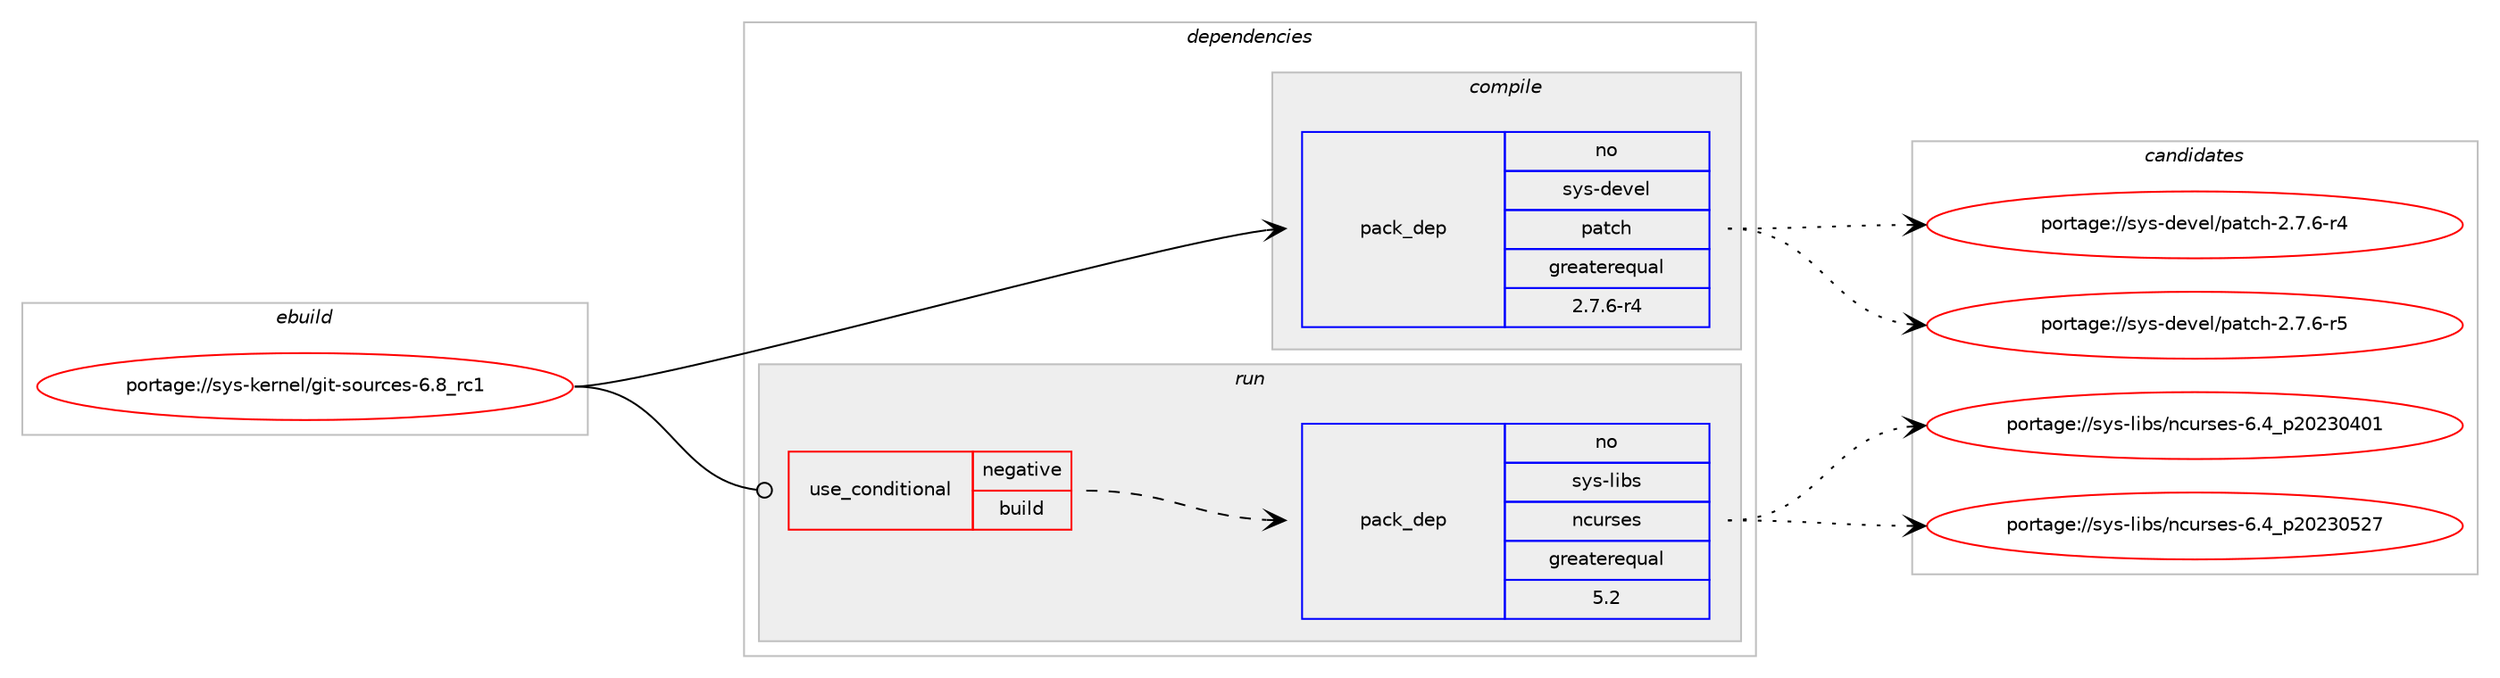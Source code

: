 digraph prolog {

# *************
# Graph options
# *************

newrank=true;
concentrate=true;
compound=true;
graph [rankdir=LR,fontname=Helvetica,fontsize=10,ranksep=1.5];#, ranksep=2.5, nodesep=0.2];
edge  [arrowhead=vee];
node  [fontname=Helvetica,fontsize=10];

# **********
# The ebuild
# **********

subgraph cluster_leftcol {
color=gray;
rank=same;
label=<<i>ebuild</i>>;
id [label="portage://sys-kernel/git-sources-6.8_rc1", color=red, width=4, href="../sys-kernel/git-sources-6.8_rc1.svg"];
}

# ****************
# The dependencies
# ****************

subgraph cluster_midcol {
color=gray;
label=<<i>dependencies</i>>;
subgraph cluster_compile {
fillcolor="#eeeeee";
style=filled;
label=<<i>compile</i>>;
subgraph pack4309 {
dependency15346 [label=<<TABLE BORDER="0" CELLBORDER="1" CELLSPACING="0" CELLPADDING="4" WIDTH="220"><TR><TD ROWSPAN="6" CELLPADDING="30">pack_dep</TD></TR><TR><TD WIDTH="110">no</TD></TR><TR><TD>sys-devel</TD></TR><TR><TD>patch</TD></TR><TR><TD>greaterequal</TD></TR><TR><TD>2.7.6-r4</TD></TR></TABLE>>, shape=none, color=blue];
}
id:e -> dependency15346:w [weight=20,style="solid",arrowhead="vee"];
}
subgraph cluster_compileandrun {
fillcolor="#eeeeee";
style=filled;
label=<<i>compile and run</i>>;
}
subgraph cluster_run {
fillcolor="#eeeeee";
style=filled;
label=<<i>run</i>>;
subgraph cond10893 {
dependency15347 [label=<<TABLE BORDER="0" CELLBORDER="1" CELLSPACING="0" CELLPADDING="4"><TR><TD ROWSPAN="3" CELLPADDING="10">use_conditional</TD></TR><TR><TD>negative</TD></TR><TR><TD>build</TD></TR></TABLE>>, shape=none, color=red];
# *** BEGIN UNKNOWN DEPENDENCY TYPE (TODO) ***
# dependency15347 -> package_dependency(portage://sys-kernel/git-sources-6.8_rc1,run,no,app-alternatives,cpio,none,[,,],[],[])
# *** END UNKNOWN DEPENDENCY TYPE (TODO) ***

# *** BEGIN UNKNOWN DEPENDENCY TYPE (TODO) ***
# dependency15347 -> package_dependency(portage://sys-kernel/git-sources-6.8_rc1,run,no,dev-lang,perl,none,[,,],[],[])
# *** END UNKNOWN DEPENDENCY TYPE (TODO) ***

# *** BEGIN UNKNOWN DEPENDENCY TYPE (TODO) ***
# dependency15347 -> package_dependency(portage://sys-kernel/git-sources-6.8_rc1,run,no,app-alternatives,bc,none,[,,],[],[])
# *** END UNKNOWN DEPENDENCY TYPE (TODO) ***

# *** BEGIN UNKNOWN DEPENDENCY TYPE (TODO) ***
# dependency15347 -> package_dependency(portage://sys-kernel/git-sources-6.8_rc1,run,no,dev-build,make,none,[,,],[],[])
# *** END UNKNOWN DEPENDENCY TYPE (TODO) ***

# *** BEGIN UNKNOWN DEPENDENCY TYPE (TODO) ***
# dependency15347 -> package_dependency(portage://sys-kernel/git-sources-6.8_rc1,run,no,sys-devel,bison,none,[,,],[],[])
# *** END UNKNOWN DEPENDENCY TYPE (TODO) ***

# *** BEGIN UNKNOWN DEPENDENCY TYPE (TODO) ***
# dependency15347 -> package_dependency(portage://sys-kernel/git-sources-6.8_rc1,run,no,sys-devel,flex,none,[,,],[],[])
# *** END UNKNOWN DEPENDENCY TYPE (TODO) ***

subgraph pack4310 {
dependency15348 [label=<<TABLE BORDER="0" CELLBORDER="1" CELLSPACING="0" CELLPADDING="4" WIDTH="220"><TR><TD ROWSPAN="6" CELLPADDING="30">pack_dep</TD></TR><TR><TD WIDTH="110">no</TD></TR><TR><TD>sys-libs</TD></TR><TR><TD>ncurses</TD></TR><TR><TD>greaterequal</TD></TR><TR><TD>5.2</TD></TR></TABLE>>, shape=none, color=blue];
}
dependency15347:e -> dependency15348:w [weight=20,style="dashed",arrowhead="vee"];
# *** BEGIN UNKNOWN DEPENDENCY TYPE (TODO) ***
# dependency15347 -> package_dependency(portage://sys-kernel/git-sources-6.8_rc1,run,no,virtual,libelf,none,[,,],[],[])
# *** END UNKNOWN DEPENDENCY TYPE (TODO) ***

# *** BEGIN UNKNOWN DEPENDENCY TYPE (TODO) ***
# dependency15347 -> package_dependency(portage://sys-kernel/git-sources-6.8_rc1,run,no,virtual,pkgconfig,none,[,,],[],[])
# *** END UNKNOWN DEPENDENCY TYPE (TODO) ***

}
id:e -> dependency15347:w [weight=20,style="solid",arrowhead="odot"];
}
}

# **************
# The candidates
# **************

subgraph cluster_choices {
rank=same;
color=gray;
label=<<i>candidates</i>>;

subgraph choice4309 {
color=black;
nodesep=1;
choice115121115451001011181011084711297116991044550465546544511452 [label="portage://sys-devel/patch-2.7.6-r4", color=red, width=4,href="../sys-devel/patch-2.7.6-r4.svg"];
choice115121115451001011181011084711297116991044550465546544511453 [label="portage://sys-devel/patch-2.7.6-r5", color=red, width=4,href="../sys-devel/patch-2.7.6-r5.svg"];
dependency15346:e -> choice115121115451001011181011084711297116991044550465546544511452:w [style=dotted,weight="100"];
dependency15346:e -> choice115121115451001011181011084711297116991044550465546544511453:w [style=dotted,weight="100"];
}
subgraph choice4310 {
color=black;
nodesep=1;
choice1151211154510810598115471109911711411510111545544652951125048505148524849 [label="portage://sys-libs/ncurses-6.4_p20230401", color=red, width=4,href="../sys-libs/ncurses-6.4_p20230401.svg"];
choice1151211154510810598115471109911711411510111545544652951125048505148535055 [label="portage://sys-libs/ncurses-6.4_p20230527", color=red, width=4,href="../sys-libs/ncurses-6.4_p20230527.svg"];
dependency15348:e -> choice1151211154510810598115471109911711411510111545544652951125048505148524849:w [style=dotted,weight="100"];
dependency15348:e -> choice1151211154510810598115471109911711411510111545544652951125048505148535055:w [style=dotted,weight="100"];
}
}

}
